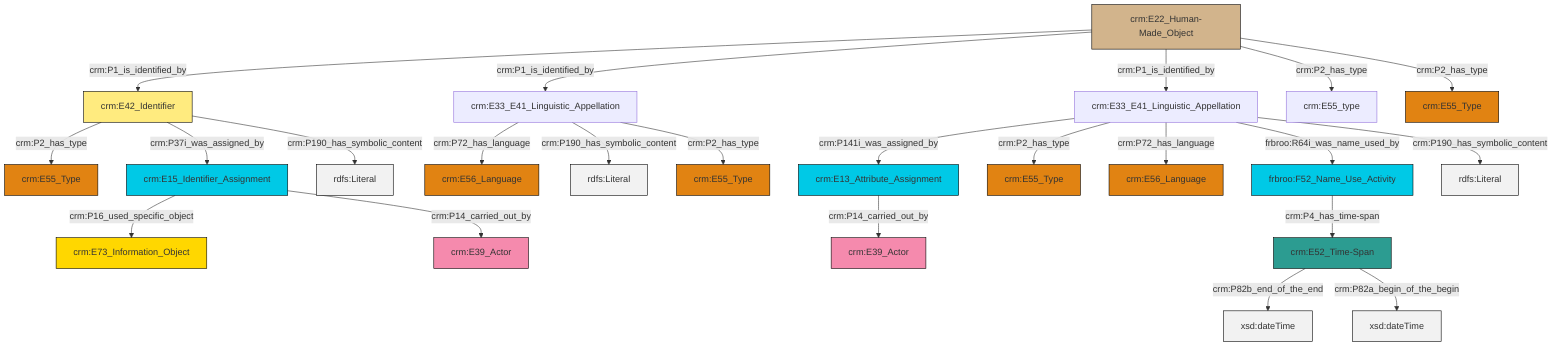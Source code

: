 graph TD
classDef Literal fill:#f2f2f2,stroke:#000000;
classDef CRM_Entity fill:#FFFFFF,stroke:#000000;
classDef Temporal_Entity fill:#00C9E6, stroke:#000000;
classDef Type fill:#E18312, stroke:#000000;
classDef Time-Span fill:#2C9C91, stroke:#000000;
classDef Appellation fill:#FFEB7F, stroke:#000000;
classDef Place fill:#008836, stroke:#000000;
classDef Persistent_Item fill:#B266B2, stroke:#000000;
classDef Conceptual_Object fill:#FFD700, stroke:#000000;
classDef Physical_Thing fill:#D2B48C, stroke:#000000;
classDef Actor fill:#f58aad, stroke:#000000;
classDef PC_Classes fill:#4ce600, stroke:#000000;
classDef Multi fill:#cccccc,stroke:#000000;

0["crm:E42_Identifier"]:::Appellation -->|crm:P2_has_type| 1["crm:E55_Type"]:::Type
4["crm:E22_Human-Made_Object"]:::Physical_Thing -->|crm:P1_is_identified_by| 0["crm:E42_Identifier"]:::Appellation
5["frbroo:F52_Name_Use_Activity"]:::Temporal_Entity -->|crm:P4_has_time-span| 6["crm:E52_Time-Span"]:::Time-Span
4["crm:E22_Human-Made_Object"]:::Physical_Thing -->|crm:P1_is_identified_by| 7["crm:E33_E41_Linguistic_Appellation"]:::Default
0["crm:E42_Identifier"]:::Appellation -->|crm:P37i_was_assigned_by| 10["crm:E15_Identifier_Assignment"]:::Temporal_Entity
0["crm:E42_Identifier"]:::Appellation -->|crm:P190_has_symbolic_content| 15[rdfs:Literal]:::Literal
7["crm:E33_E41_Linguistic_Appellation"]:::Default -->|crm:P72_has_language| 13["crm:E56_Language"]:::Type
4["crm:E22_Human-Made_Object"]:::Physical_Thing -->|crm:P1_is_identified_by| 20["crm:E33_E41_Linguistic_Appellation"]:::Default
6["crm:E52_Time-Span"]:::Time-Span -->|crm:P82b_end_of_the_end| 22[xsd:dateTime]:::Literal
8["crm:E13_Attribute_Assignment"]:::Temporal_Entity -->|crm:P14_carried_out_by| 25["crm:E39_Actor"]:::Actor
6["crm:E52_Time-Span"]:::Time-Span -->|crm:P82a_begin_of_the_begin| 30[xsd:dateTime]:::Literal
20["crm:E33_E41_Linguistic_Appellation"]:::Default -->|crm:P141i_was_assigned_by| 8["crm:E13_Attribute_Assignment"]:::Temporal_Entity
20["crm:E33_E41_Linguistic_Appellation"]:::Default -->|crm:P2_has_type| 36["crm:E55_Type"]:::Type
20["crm:E33_E41_Linguistic_Appellation"]:::Default -->|crm:P72_has_language| 31["crm:E56_Language"]:::Type
20["crm:E33_E41_Linguistic_Appellation"]:::Default -->|frbroo:R64i_was_name_used_by| 5["frbroo:F52_Name_Use_Activity"]:::Temporal_Entity
7["crm:E33_E41_Linguistic_Appellation"]:::Default -->|crm:P190_has_symbolic_content| 38[rdfs:Literal]:::Literal
4["crm:E22_Human-Made_Object"]:::Physical_Thing -->|crm:P2_has_type| 17["crm:E55_type"]:::Default
4["crm:E22_Human-Made_Object"]:::Physical_Thing -->|crm:P2_has_type| 23["crm:E55_Type"]:::Type
7["crm:E33_E41_Linguistic_Appellation"]:::Default -->|crm:P2_has_type| 11["crm:E55_Type"]:::Type
20["crm:E33_E41_Linguistic_Appellation"]:::Default -->|crm:P190_has_symbolic_content| 39[rdfs:Literal]:::Literal
10["crm:E15_Identifier_Assignment"]:::Temporal_Entity -->|crm:P16_used_specific_object| 33["crm:E73_Information_Object"]:::Conceptual_Object
10["crm:E15_Identifier_Assignment"]:::Temporal_Entity -->|crm:P14_carried_out_by| 2["crm:E39_Actor"]:::Actor